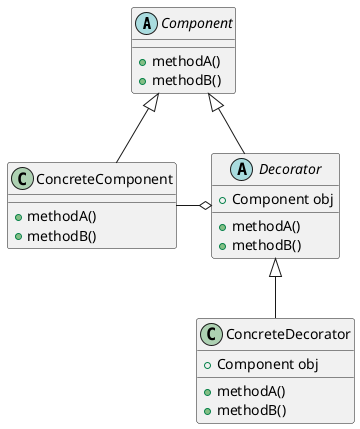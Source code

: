 @startuml

abstract class Component{
    + methodA()
    + methodB()
}

class ConcreteComponent{
    + methodA()
    + methodB()
}

abstract class Decorator {
    + Component obj
    + methodA()
    + methodB()
}

class ConcreteDecorator {
    + Component obj
    + methodA()
    + methodB()
}

Component <|-- ConcreteComponent
Component <|-- Decorator
Decorator o-left- ConcreteComponent
Decorator <|-- ConcreteDecorator

@enduml